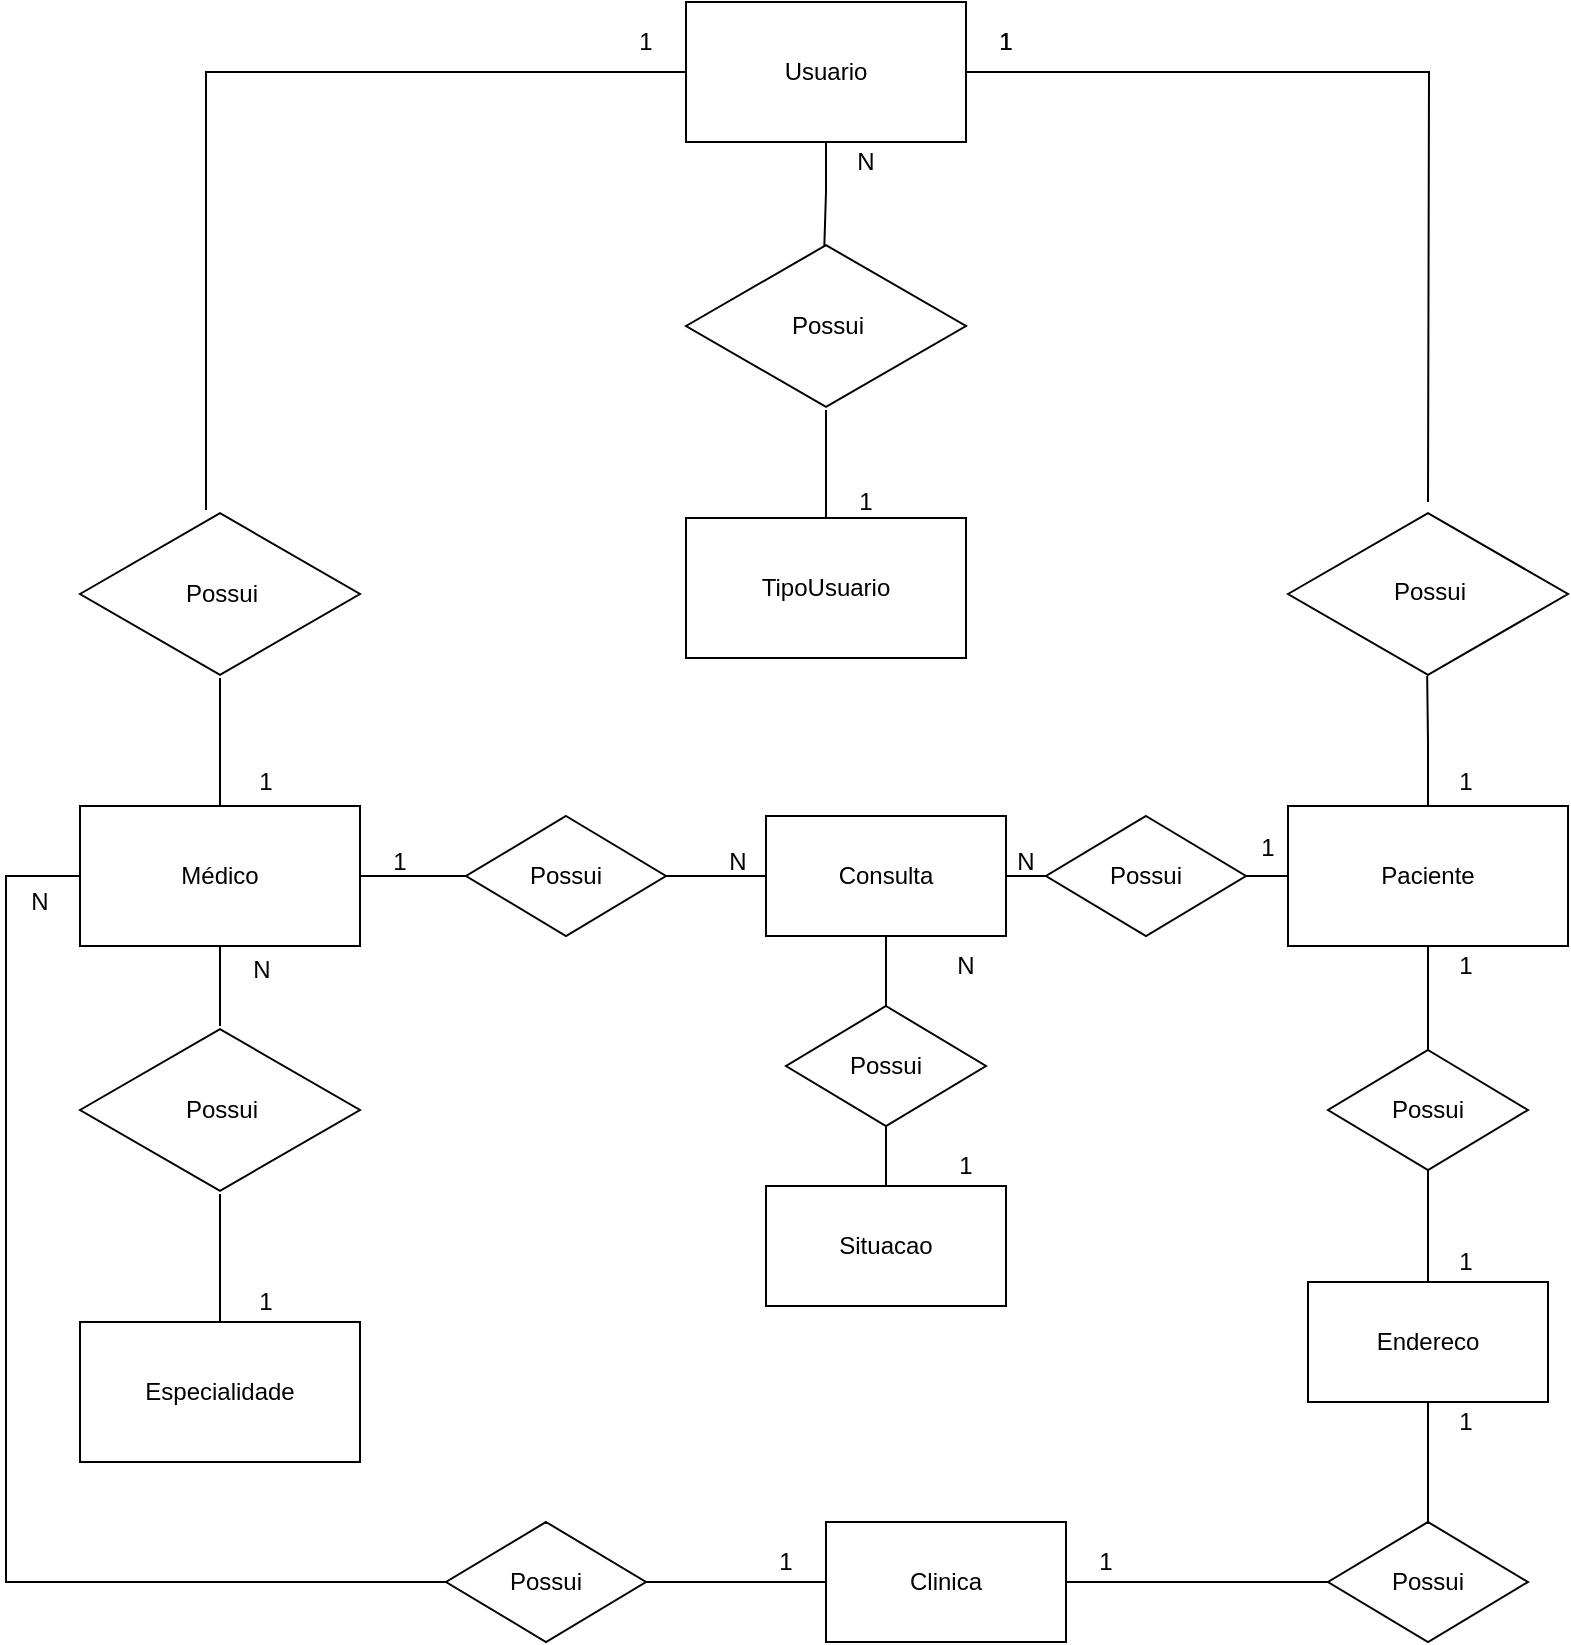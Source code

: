 <mxfile version="14.9.6" type="device" pages="2"><diagram id="rB9syINQrj6JHyRQu863" name="Conceitual"><mxGraphModel dx="988" dy="712" grid="1" gridSize="10" guides="1" tooltips="1" connect="1" arrows="1" fold="1" page="1" pageScale="1" pageWidth="827" pageHeight="1169" math="0" shadow="0"><root><mxCell id="0"/><mxCell id="1" parent="0"/><mxCell id="DjhiDpLQa0A3xvVx_aIR-8" style="edgeStyle=orthogonalEdgeStyle;rounded=0;orthogonalLoop=1;jettySize=auto;html=1;entryX=0.494;entryY=0.026;entryDx=0;entryDy=0;entryPerimeter=0;endArrow=none;endFill=0;exitX=0.5;exitY=1;exitDx=0;exitDy=0;" parent="1" source="DjhiDpLQa0A3xvVx_aIR-1" target="DjhiDpLQa0A3xvVx_aIR-2" edge="1"><mxGeometry relative="1" as="geometry"/></mxCell><mxCell id="DjhiDpLQa0A3xvVx_aIR-1" value="" style="rounded=0;whiteSpace=wrap;html=1;" parent="1" vertex="1"><mxGeometry x="350" y="40" width="140" height="70" as="geometry"/></mxCell><mxCell id="DjhiDpLQa0A3xvVx_aIR-29" style="edgeStyle=orthogonalEdgeStyle;rounded=0;orthogonalLoop=1;jettySize=auto;html=1;entryX=0.5;entryY=0;entryDx=0;entryDy=0;endArrow=none;endFill=0;" parent="1" source="DjhiDpLQa0A3xvVx_aIR-2" target="DjhiDpLQa0A3xvVx_aIR-3" edge="1"><mxGeometry relative="1" as="geometry"/></mxCell><mxCell id="DjhiDpLQa0A3xvVx_aIR-2" value="" style="html=1;whiteSpace=wrap;aspect=fixed;shape=isoRectangle;" parent="1" vertex="1"><mxGeometry x="350" y="160" width="140" height="84" as="geometry"/></mxCell><mxCell id="DjhiDpLQa0A3xvVx_aIR-25" style="edgeStyle=orthogonalEdgeStyle;rounded=0;orthogonalLoop=1;jettySize=auto;html=1;endArrow=none;endFill=0;exitX=1;exitY=0.5;exitDx=0;exitDy=0;" parent="1" source="DjhiDpLQa0A3xvVx_aIR-1" edge="1"><mxGeometry relative="1" as="geometry"><mxPoint x="721" y="290" as="targetPoint"/></mxGeometry></mxCell><mxCell id="DjhiDpLQa0A3xvVx_aIR-3" value="" style="rounded=0;whiteSpace=wrap;html=1;" parent="1" vertex="1"><mxGeometry x="350" y="298" width="140" height="70" as="geometry"/></mxCell><mxCell id="DjhiDpLQa0A3xvVx_aIR-5" value="Usuario" style="text;html=1;strokeColor=none;fillColor=none;align=center;verticalAlign=middle;whiteSpace=wrap;rounded=0;" parent="1" vertex="1"><mxGeometry x="400" y="65" width="40" height="20" as="geometry"/></mxCell><mxCell id="DjhiDpLQa0A3xvVx_aIR-6" value="TipoUsuario&lt;br&gt;" style="text;html=1;strokeColor=none;fillColor=none;align=center;verticalAlign=middle;whiteSpace=wrap;rounded=0;" parent="1" vertex="1"><mxGeometry x="400" y="323" width="40" height="20" as="geometry"/></mxCell><mxCell id="DjhiDpLQa0A3xvVx_aIR-7" value="Possui" style="text;html=1;strokeColor=none;fillColor=none;align=center;verticalAlign=middle;whiteSpace=wrap;rounded=0;" parent="1" vertex="1"><mxGeometry x="396" y="192" width="50" height="20" as="geometry"/></mxCell><mxCell id="DjhiDpLQa0A3xvVx_aIR-26" style="edgeStyle=orthogonalEdgeStyle;rounded=0;orthogonalLoop=1;jettySize=auto;html=1;entryX=0.497;entryY=0.986;entryDx=0;entryDy=0;entryPerimeter=0;endArrow=none;endFill=0;" parent="1" source="DjhiDpLQa0A3xvVx_aIR-10" target="DjhiDpLQa0A3xvVx_aIR-19" edge="1"><mxGeometry relative="1" as="geometry"/></mxCell><mxCell id="DjhiDpLQa0A3xvVx_aIR-10" value="" style="rounded=0;whiteSpace=wrap;html=1;" parent="1" vertex="1"><mxGeometry x="651" y="442" width="140" height="70" as="geometry"/></mxCell><mxCell id="DjhiDpLQa0A3xvVx_aIR-11" value="Paciente&lt;br&gt;" style="text;html=1;strokeColor=none;fillColor=none;align=center;verticalAlign=middle;whiteSpace=wrap;rounded=0;" parent="1" vertex="1"><mxGeometry x="701" y="467" width="40" height="20" as="geometry"/></mxCell><mxCell id="DjhiDpLQa0A3xvVx_aIR-32" style="edgeStyle=orthogonalEdgeStyle;rounded=0;orthogonalLoop=1;jettySize=auto;html=1;endArrow=none;endFill=0;" parent="1" source="DjhiDpLQa0A3xvVx_aIR-14" target="DjhiDpLQa0A3xvVx_aIR-23" edge="1"><mxGeometry relative="1" as="geometry"/></mxCell><mxCell id="XuImaAZF2GXXwAkw-Wx_-12" style="edgeStyle=orthogonalEdgeStyle;rounded=0;orthogonalLoop=1;jettySize=auto;html=1;endArrow=none;endFill=0;" edge="1" parent="1" source="DjhiDpLQa0A3xvVx_aIR-14" target="XuImaAZF2GXXwAkw-Wx_-5"><mxGeometry relative="1" as="geometry"/></mxCell><mxCell id="XuImaAZF2GXXwAkw-Wx_-39" style="edgeStyle=orthogonalEdgeStyle;rounded=0;orthogonalLoop=1;jettySize=auto;html=1;endArrow=none;endFill=0;" edge="1" parent="1" source="DjhiDpLQa0A3xvVx_aIR-14" target="XuImaAZF2GXXwAkw-Wx_-37"><mxGeometry relative="1" as="geometry"/></mxCell><mxCell id="XuImaAZF2GXXwAkw-Wx_-40" style="edgeStyle=orthogonalEdgeStyle;rounded=0;orthogonalLoop=1;jettySize=auto;html=1;entryX=0;entryY=0.5;entryDx=0;entryDy=0;endArrow=none;endFill=0;" edge="1" parent="1" source="DjhiDpLQa0A3xvVx_aIR-14" target="XuImaAZF2GXXwAkw-Wx_-31"><mxGeometry relative="1" as="geometry"><Array as="points"><mxPoint x="10" y="477"/><mxPoint x="10" y="830"/></Array></mxGeometry></mxCell><mxCell id="DjhiDpLQa0A3xvVx_aIR-14" value="" style="rounded=0;whiteSpace=wrap;html=1;" parent="1" vertex="1"><mxGeometry x="47" y="442" width="140" height="70" as="geometry"/></mxCell><mxCell id="DjhiDpLQa0A3xvVx_aIR-15" value="Médico" style="text;html=1;strokeColor=none;fillColor=none;align=center;verticalAlign=middle;whiteSpace=wrap;rounded=0;" parent="1" vertex="1"><mxGeometry x="97" y="467" width="40" height="20" as="geometry"/></mxCell><mxCell id="DjhiDpLQa0A3xvVx_aIR-19" value="" style="html=1;whiteSpace=wrap;aspect=fixed;shape=isoRectangle;" parent="1" vertex="1"><mxGeometry x="651" y="294" width="140" height="84" as="geometry"/></mxCell><mxCell id="DjhiDpLQa0A3xvVx_aIR-20" value="Possui" style="text;html=1;strokeColor=none;fillColor=none;align=center;verticalAlign=middle;whiteSpace=wrap;rounded=0;" parent="1" vertex="1"><mxGeometry x="697" y="325" width="50" height="20" as="geometry"/></mxCell><mxCell id="DjhiDpLQa0A3xvVx_aIR-31" style="edgeStyle=orthogonalEdgeStyle;rounded=0;orthogonalLoop=1;jettySize=auto;html=1;entryX=0;entryY=0.5;entryDx=0;entryDy=0;endArrow=none;endFill=0;" parent="1" source="DjhiDpLQa0A3xvVx_aIR-23" target="DjhiDpLQa0A3xvVx_aIR-1" edge="1"><mxGeometry relative="1" as="geometry"><Array as="points"><mxPoint x="110" y="75"/></Array></mxGeometry></mxCell><mxCell id="DjhiDpLQa0A3xvVx_aIR-23" value="" style="html=1;whiteSpace=wrap;aspect=fixed;shape=isoRectangle;" parent="1" vertex="1"><mxGeometry x="47" y="294" width="140" height="84" as="geometry"/></mxCell><mxCell id="DjhiDpLQa0A3xvVx_aIR-24" value="Possui" style="text;html=1;strokeColor=none;fillColor=none;align=center;verticalAlign=middle;whiteSpace=wrap;rounded=0;" parent="1" vertex="1"><mxGeometry x="93" y="326" width="50" height="20" as="geometry"/></mxCell><mxCell id="XuImaAZF2GXXwAkw-Wx_-2" value="" style="edgeStyle=orthogonalEdgeStyle;rounded=0;orthogonalLoop=1;jettySize=auto;html=1;endArrow=none;endFill=0;" edge="1" parent="1" source="XuImaAZF2GXXwAkw-Wx_-3" target="XuImaAZF2GXXwAkw-Wx_-6"><mxGeometry relative="1" as="geometry"/></mxCell><mxCell id="XuImaAZF2GXXwAkw-Wx_-24" style="edgeStyle=orthogonalEdgeStyle;rounded=0;orthogonalLoop=1;jettySize=auto;html=1;exitX=1;exitY=0.5;exitDx=0;exitDy=0;entryX=0;entryY=0.5;entryDx=0;entryDy=0;endArrow=none;endFill=0;" edge="1" parent="1" source="XuImaAZF2GXXwAkw-Wx_-3" target="XuImaAZF2GXXwAkw-Wx_-13"><mxGeometry relative="1" as="geometry"/></mxCell><mxCell id="XuImaAZF2GXXwAkw-Wx_-3" value="Consulta" style="rounded=0;whiteSpace=wrap;html=1;" vertex="1" parent="1"><mxGeometry x="390" y="447" width="120" height="60" as="geometry"/></mxCell><mxCell id="XuImaAZF2GXXwAkw-Wx_-4" value="" style="edgeStyle=orthogonalEdgeStyle;rounded=0;orthogonalLoop=1;jettySize=auto;html=1;endArrow=none;endFill=0;" edge="1" parent="1" source="XuImaAZF2GXXwAkw-Wx_-5" target="XuImaAZF2GXXwAkw-Wx_-3"><mxGeometry relative="1" as="geometry"/></mxCell><mxCell id="XuImaAZF2GXXwAkw-Wx_-5" value="Possui" style="rhombus;whiteSpace=wrap;html=1;" vertex="1" parent="1"><mxGeometry x="240" y="447" width="100" height="60" as="geometry"/></mxCell><mxCell id="XuImaAZF2GXXwAkw-Wx_-6" value="Possui" style="rhombus;whiteSpace=wrap;html=1;" vertex="1" parent="1"><mxGeometry x="400" y="542" width="100" height="60" as="geometry"/></mxCell><mxCell id="XuImaAZF2GXXwAkw-Wx_-7" value="" style="edgeStyle=orthogonalEdgeStyle;rounded=0;orthogonalLoop=1;jettySize=auto;html=1;endArrow=none;endFill=0;" edge="1" parent="1" source="XuImaAZF2GXXwAkw-Wx_-8" target="XuImaAZF2GXXwAkw-Wx_-6"><mxGeometry relative="1" as="geometry"/></mxCell><mxCell id="XuImaAZF2GXXwAkw-Wx_-8" value="Situacao" style="rounded=0;whiteSpace=wrap;html=1;" vertex="1" parent="1"><mxGeometry x="390" y="632" width="120" height="60" as="geometry"/></mxCell><mxCell id="XuImaAZF2GXXwAkw-Wx_-9" value="N" style="text;html=1;strokeColor=none;fillColor=none;align=center;verticalAlign=middle;whiteSpace=wrap;rounded=0;" vertex="1" parent="1"><mxGeometry x="356" y="460" width="40" height="20" as="geometry"/></mxCell><mxCell id="XuImaAZF2GXXwAkw-Wx_-10" value="N" style="text;html=1;strokeColor=none;fillColor=none;align=center;verticalAlign=middle;whiteSpace=wrap;rounded=0;" vertex="1" parent="1"><mxGeometry x="470" y="512" width="40" height="20" as="geometry"/></mxCell><mxCell id="XuImaAZF2GXXwAkw-Wx_-11" value="1" style="text;html=1;strokeColor=none;fillColor=none;align=center;verticalAlign=middle;whiteSpace=wrap;rounded=0;" vertex="1" parent="1"><mxGeometry x="470" y="612" width="40" height="20" as="geometry"/></mxCell><mxCell id="XuImaAZF2GXXwAkw-Wx_-23" style="edgeStyle=orthogonalEdgeStyle;rounded=0;orthogonalLoop=1;jettySize=auto;html=1;exitX=1;exitY=0.5;exitDx=0;exitDy=0;entryX=0;entryY=0.5;entryDx=0;entryDy=0;endArrow=none;endFill=0;" edge="1" parent="1" source="XuImaAZF2GXXwAkw-Wx_-13" target="DjhiDpLQa0A3xvVx_aIR-10"><mxGeometry relative="1" as="geometry"/></mxCell><mxCell id="XuImaAZF2GXXwAkw-Wx_-13" value="Possui" style="rhombus;whiteSpace=wrap;html=1;" vertex="1" parent="1"><mxGeometry x="530" y="447" width="100" height="60" as="geometry"/></mxCell><mxCell id="XuImaAZF2GXXwAkw-Wx_-16" value="" style="edgeStyle=orthogonalEdgeStyle;rounded=0;orthogonalLoop=1;jettySize=auto;html=1;endArrow=none;endFill=0;" edge="1" parent="1" source="XuImaAZF2GXXwAkw-Wx_-17" target="XuImaAZF2GXXwAkw-Wx_-18"><mxGeometry relative="1" as="geometry"/></mxCell><mxCell id="XuImaAZF2GXXwAkw-Wx_-30" style="edgeStyle=orthogonalEdgeStyle;rounded=0;orthogonalLoop=1;jettySize=auto;html=1;entryX=0.5;entryY=0;entryDx=0;entryDy=0;endArrow=none;endFill=0;" edge="1" parent="1" source="XuImaAZF2GXXwAkw-Wx_-17" target="XuImaAZF2GXXwAkw-Wx_-27"><mxGeometry relative="1" as="geometry"><Array as="points"/></mxGeometry></mxCell><mxCell id="XuImaAZF2GXXwAkw-Wx_-17" value="Endereco" style="rounded=0;whiteSpace=wrap;html=1;" vertex="1" parent="1"><mxGeometry x="661" y="680" width="120" height="60" as="geometry"/></mxCell><mxCell id="XuImaAZF2GXXwAkw-Wx_-22" style="edgeStyle=orthogonalEdgeStyle;rounded=0;orthogonalLoop=1;jettySize=auto;html=1;entryX=0.5;entryY=1;entryDx=0;entryDy=0;endArrow=none;endFill=0;" edge="1" parent="1" source="XuImaAZF2GXXwAkw-Wx_-18" target="DjhiDpLQa0A3xvVx_aIR-10"><mxGeometry relative="1" as="geometry"/></mxCell><mxCell id="XuImaAZF2GXXwAkw-Wx_-18" value="Possui" style="rhombus;whiteSpace=wrap;html=1;" vertex="1" parent="1"><mxGeometry x="671" y="564" width="100" height="60" as="geometry"/></mxCell><mxCell id="XuImaAZF2GXXwAkw-Wx_-25" value="Clinica" style="rounded=0;whiteSpace=wrap;html=1;" vertex="1" parent="1"><mxGeometry x="420" y="800" width="120" height="60" as="geometry"/></mxCell><mxCell id="XuImaAZF2GXXwAkw-Wx_-41" style="edgeStyle=orthogonalEdgeStyle;rounded=0;orthogonalLoop=1;jettySize=auto;html=1;endArrow=none;endFill=0;" edge="1" parent="1" source="XuImaAZF2GXXwAkw-Wx_-27" target="XuImaAZF2GXXwAkw-Wx_-25"><mxGeometry relative="1" as="geometry"/></mxCell><mxCell id="XuImaAZF2GXXwAkw-Wx_-27" value="Possui" style="rhombus;whiteSpace=wrap;html=1;" vertex="1" parent="1"><mxGeometry x="671" y="800" width="100" height="60" as="geometry"/></mxCell><mxCell id="XuImaAZF2GXXwAkw-Wx_-33" style="edgeStyle=orthogonalEdgeStyle;rounded=0;orthogonalLoop=1;jettySize=auto;html=1;entryX=0;entryY=0.5;entryDx=0;entryDy=0;endArrow=none;endFill=0;" edge="1" parent="1" source="XuImaAZF2GXXwAkw-Wx_-31" target="XuImaAZF2GXXwAkw-Wx_-25"><mxGeometry relative="1" as="geometry"><Array as="points"/></mxGeometry></mxCell><mxCell id="XuImaAZF2GXXwAkw-Wx_-31" value="Possui" style="rhombus;whiteSpace=wrap;html=1;" vertex="1" parent="1"><mxGeometry x="230" y="800" width="100" height="60" as="geometry"/></mxCell><mxCell id="XuImaAZF2GXXwAkw-Wx_-34" style="edgeStyle=orthogonalEdgeStyle;rounded=0;orthogonalLoop=1;jettySize=auto;html=1;endArrow=none;endFill=0;" edge="1" source="XuImaAZF2GXXwAkw-Wx_-35" target="XuImaAZF2GXXwAkw-Wx_-37" parent="1"><mxGeometry relative="1" as="geometry"/></mxCell><mxCell id="XuImaAZF2GXXwAkw-Wx_-35" value="" style="rounded=0;whiteSpace=wrap;html=1;" vertex="1" parent="1"><mxGeometry x="47" y="700" width="140" height="70" as="geometry"/></mxCell><mxCell id="XuImaAZF2GXXwAkw-Wx_-36" value="Especialidade&lt;br&gt;" style="text;html=1;strokeColor=none;fillColor=none;align=center;verticalAlign=middle;whiteSpace=wrap;rounded=0;" vertex="1" parent="1"><mxGeometry x="97" y="725" width="40" height="20" as="geometry"/></mxCell><mxCell id="XuImaAZF2GXXwAkw-Wx_-37" value="" style="html=1;whiteSpace=wrap;aspect=fixed;shape=isoRectangle;" vertex="1" parent="1"><mxGeometry x="47" y="552" width="140" height="84" as="geometry"/></mxCell><mxCell id="XuImaAZF2GXXwAkw-Wx_-38" value="Possui" style="text;html=1;strokeColor=none;fillColor=none;align=center;verticalAlign=middle;whiteSpace=wrap;rounded=0;" vertex="1" parent="1"><mxGeometry x="93" y="584" width="50" height="20" as="geometry"/></mxCell><mxCell id="XuImaAZF2GXXwAkw-Wx_-42" value="N" style="text;html=1;strokeColor=none;fillColor=none;align=center;verticalAlign=middle;whiteSpace=wrap;rounded=0;" vertex="1" parent="1"><mxGeometry x="420" y="110" width="40" height="20" as="geometry"/></mxCell><mxCell id="XuImaAZF2GXXwAkw-Wx_-44" value="1" style="text;html=1;strokeColor=none;fillColor=none;align=center;verticalAlign=middle;whiteSpace=wrap;rounded=0;" vertex="1" parent="1"><mxGeometry x="420" y="280" width="40" height="20" as="geometry"/></mxCell><mxCell id="XuImaAZF2GXXwAkw-Wx_-45" value="1" style="text;html=1;strokeColor=none;fillColor=none;align=center;verticalAlign=middle;whiteSpace=wrap;rounded=0;" vertex="1" parent="1"><mxGeometry x="490" y="50" width="40" height="20" as="geometry"/></mxCell><mxCell id="XuImaAZF2GXXwAkw-Wx_-46" value="1" style="text;html=1;strokeColor=none;fillColor=none;align=center;verticalAlign=middle;whiteSpace=wrap;rounded=0;" vertex="1" parent="1"><mxGeometry x="490" y="50" width="40" height="20" as="geometry"/></mxCell><mxCell id="XuImaAZF2GXXwAkw-Wx_-47" value="1" style="text;html=1;strokeColor=none;fillColor=none;align=center;verticalAlign=middle;whiteSpace=wrap;rounded=0;" vertex="1" parent="1"><mxGeometry x="720" y="420" width="40" height="20" as="geometry"/></mxCell><mxCell id="XuImaAZF2GXXwAkw-Wx_-48" value="1" style="text;html=1;strokeColor=none;fillColor=none;align=center;verticalAlign=middle;whiteSpace=wrap;rounded=0;" vertex="1" parent="1"><mxGeometry x="120" y="420" width="40" height="20" as="geometry"/></mxCell><mxCell id="XuImaAZF2GXXwAkw-Wx_-50" value="1" style="text;html=1;strokeColor=none;fillColor=none;align=center;verticalAlign=middle;whiteSpace=wrap;rounded=0;" vertex="1" parent="1"><mxGeometry x="310" y="50" width="40" height="20" as="geometry"/></mxCell><mxCell id="XuImaAZF2GXXwAkw-Wx_-51" value="N" style="text;html=1;strokeColor=none;fillColor=none;align=center;verticalAlign=middle;whiteSpace=wrap;rounded=0;" vertex="1" parent="1"><mxGeometry x="118" y="514" width="40" height="20" as="geometry"/></mxCell><mxCell id="XuImaAZF2GXXwAkw-Wx_-52" value="1" style="text;html=1;strokeColor=none;fillColor=none;align=center;verticalAlign=middle;whiteSpace=wrap;rounded=0;" vertex="1" parent="1"><mxGeometry x="120" y="680" width="40" height="20" as="geometry"/></mxCell><mxCell id="XuImaAZF2GXXwAkw-Wx_-53" value="N" style="text;html=1;strokeColor=none;fillColor=none;align=center;verticalAlign=middle;whiteSpace=wrap;rounded=0;" vertex="1" parent="1"><mxGeometry x="7" y="480" width="40" height="20" as="geometry"/></mxCell><mxCell id="XuImaAZF2GXXwAkw-Wx_-54" value="1" style="text;html=1;strokeColor=none;fillColor=none;align=center;verticalAlign=middle;whiteSpace=wrap;rounded=0;" vertex="1" parent="1"><mxGeometry x="380" y="810" width="40" height="20" as="geometry"/></mxCell><mxCell id="XuImaAZF2GXXwAkw-Wx_-55" value="1" style="text;html=1;strokeColor=none;fillColor=none;align=center;verticalAlign=middle;whiteSpace=wrap;rounded=0;" vertex="1" parent="1"><mxGeometry x="187" y="460" width="40" height="20" as="geometry"/></mxCell><mxCell id="XuImaAZF2GXXwAkw-Wx_-56" value="N" style="text;html=1;strokeColor=none;fillColor=none;align=center;verticalAlign=middle;whiteSpace=wrap;rounded=0;" vertex="1" parent="1"><mxGeometry x="500" y="460" width="40" height="20" as="geometry"/></mxCell><mxCell id="XuImaAZF2GXXwAkw-Wx_-57" value="1" style="text;html=1;strokeColor=none;fillColor=none;align=center;verticalAlign=middle;whiteSpace=wrap;rounded=0;" vertex="1" parent="1"><mxGeometry x="621" y="453" width="40" height="20" as="geometry"/></mxCell><mxCell id="XuImaAZF2GXXwAkw-Wx_-58" value="1" style="text;html=1;strokeColor=none;fillColor=none;align=center;verticalAlign=middle;whiteSpace=wrap;rounded=0;" vertex="1" parent="1"><mxGeometry x="720" y="512" width="40" height="20" as="geometry"/></mxCell><mxCell id="XuImaAZF2GXXwAkw-Wx_-59" value="1" style="text;html=1;strokeColor=none;fillColor=none;align=center;verticalAlign=middle;whiteSpace=wrap;rounded=0;" vertex="1" parent="1"><mxGeometry x="720" y="660" width="40" height="20" as="geometry"/></mxCell><mxCell id="XuImaAZF2GXXwAkw-Wx_-60" value="1" style="text;html=1;strokeColor=none;fillColor=none;align=center;verticalAlign=middle;whiteSpace=wrap;rounded=0;" vertex="1" parent="1"><mxGeometry x="720" y="740" width="40" height="20" as="geometry"/></mxCell><mxCell id="XuImaAZF2GXXwAkw-Wx_-61" value="1" style="text;html=1;strokeColor=none;fillColor=none;align=center;verticalAlign=middle;whiteSpace=wrap;rounded=0;" vertex="1" parent="1"><mxGeometry x="540" y="810" width="40" height="20" as="geometry"/></mxCell></root></mxGraphModel></diagram><diagram id="NcRiT6heTrZXf_z30Be0" name="Logico"><mxGraphModel dx="988" dy="712" grid="1" gridSize="10" guides="1" tooltips="1" connect="1" arrows="1" fold="1" page="1" pageScale="1" pageWidth="827" pageHeight="1169" math="0" shadow="0"><root><mxCell id="L-7MC0M-ANJoPA0ofUbC-0"/><mxCell id="L-7MC0M-ANJoPA0ofUbC-1" parent="L-7MC0M-ANJoPA0ofUbC-0"/><mxCell id="L-7MC0M-ANJoPA0ofUbC-24" value="Clinica" style="shape=table;startSize=30;container=1;collapsible=1;childLayout=tableLayout;fixedRows=1;rowLines=0;fontStyle=1;align=center;resizeLast=1;" vertex="1" parent="L-7MC0M-ANJoPA0ofUbC-1"><mxGeometry x="30" y="110" width="180" height="250" as="geometry"/></mxCell><mxCell id="L-7MC0M-ANJoPA0ofUbC-25" value="" style="shape=partialRectangle;collapsible=0;dropTarget=0;pointerEvents=0;fillColor=none;top=0;left=0;bottom=0;right=0;points=[[0,0.5],[1,0.5]];portConstraint=eastwest;" vertex="1" parent="L-7MC0M-ANJoPA0ofUbC-24"><mxGeometry y="30" width="180" height="30" as="geometry"/></mxCell><mxCell id="L-7MC0M-ANJoPA0ofUbC-26" value="PK" style="shape=partialRectangle;connectable=0;fillColor=none;top=0;left=0;bottom=0;right=0;fontStyle=1;overflow=hidden;" vertex="1" parent="L-7MC0M-ANJoPA0ofUbC-25"><mxGeometry width="60" height="30" as="geometry"/></mxCell><mxCell id="L-7MC0M-ANJoPA0ofUbC-27" value="IdClinica" style="shape=partialRectangle;connectable=0;fillColor=none;top=0;left=0;bottom=0;right=0;align=left;spacingLeft=6;fontStyle=5;overflow=hidden;" vertex="1" parent="L-7MC0M-ANJoPA0ofUbC-25"><mxGeometry x="60" width="120" height="30" as="geometry"/></mxCell><mxCell id="L-7MC0M-ANJoPA0ofUbC-28" value="" style="shape=partialRectangle;collapsible=0;dropTarget=0;pointerEvents=0;fillColor=none;top=0;left=0;bottom=1;right=0;points=[[0,0.5],[1,0.5]];portConstraint=eastwest;" vertex="1" parent="L-7MC0M-ANJoPA0ofUbC-24"><mxGeometry y="60" width="180" height="30" as="geometry"/></mxCell><mxCell id="L-7MC0M-ANJoPA0ofUbC-29" value="FK" style="shape=partialRectangle;connectable=0;fillColor=none;top=0;left=0;bottom=0;right=0;fontStyle=1;overflow=hidden;" vertex="1" parent="L-7MC0M-ANJoPA0ofUbC-28"><mxGeometry width="60" height="30" as="geometry"/></mxCell><mxCell id="L-7MC0M-ANJoPA0ofUbC-30" value="IdEndereco" style="shape=partialRectangle;connectable=0;fillColor=none;top=0;left=0;bottom=0;right=0;align=left;spacingLeft=6;fontStyle=5;overflow=hidden;" vertex="1" parent="L-7MC0M-ANJoPA0ofUbC-28"><mxGeometry x="60" width="120" height="30" as="geometry"/></mxCell><mxCell id="L-7MC0M-ANJoPA0ofUbC-31" value="" style="shape=partialRectangle;collapsible=0;dropTarget=0;pointerEvents=0;fillColor=none;top=0;left=0;bottom=0;right=0;points=[[0,0.5],[1,0.5]];portConstraint=eastwest;" vertex="1" parent="L-7MC0M-ANJoPA0ofUbC-24"><mxGeometry y="90" width="180" height="30" as="geometry"/></mxCell><mxCell id="L-7MC0M-ANJoPA0ofUbC-32" value="" style="shape=partialRectangle;connectable=0;fillColor=none;top=0;left=0;bottom=0;right=0;editable=1;overflow=hidden;" vertex="1" parent="L-7MC0M-ANJoPA0ofUbC-31"><mxGeometry width="60" height="30" as="geometry"/></mxCell><mxCell id="L-7MC0M-ANJoPA0ofUbC-33" value="NomeFantasia" style="shape=partialRectangle;connectable=0;fillColor=none;top=0;left=0;bottom=0;right=0;align=left;spacingLeft=6;overflow=hidden;" vertex="1" parent="L-7MC0M-ANJoPA0ofUbC-31"><mxGeometry x="60" width="120" height="30" as="geometry"/></mxCell><mxCell id="L-7MC0M-ANJoPA0ofUbC-34" value="" style="shape=partialRectangle;collapsible=0;dropTarget=0;pointerEvents=0;fillColor=none;top=0;left=0;bottom=0;right=0;points=[[0,0.5],[1,0.5]];portConstraint=eastwest;" vertex="1" parent="L-7MC0M-ANJoPA0ofUbC-24"><mxGeometry y="120" width="180" height="30" as="geometry"/></mxCell><mxCell id="L-7MC0M-ANJoPA0ofUbC-35" value="" style="shape=partialRectangle;connectable=0;fillColor=none;top=0;left=0;bottom=0;right=0;editable=1;overflow=hidden;" vertex="1" parent="L-7MC0M-ANJoPA0ofUbC-34"><mxGeometry width="60" height="30" as="geometry"/></mxCell><mxCell id="L-7MC0M-ANJoPA0ofUbC-36" value="CNPJ" style="shape=partialRectangle;connectable=0;fillColor=none;top=0;left=0;bottom=0;right=0;align=left;spacingLeft=6;overflow=hidden;" vertex="1" parent="L-7MC0M-ANJoPA0ofUbC-34"><mxGeometry x="60" width="120" height="30" as="geometry"/></mxCell><mxCell id="L-7MC0M-ANJoPA0ofUbC-37" value="" style="shape=partialRectangle;collapsible=0;dropTarget=0;pointerEvents=0;fillColor=none;top=0;left=0;bottom=0;right=0;points=[[0,0.5],[1,0.5]];portConstraint=eastwest;" vertex="1" parent="L-7MC0M-ANJoPA0ofUbC-24"><mxGeometry y="150" width="180" height="30" as="geometry"/></mxCell><mxCell id="L-7MC0M-ANJoPA0ofUbC-38" value="" style="shape=partialRectangle;connectable=0;fillColor=none;top=0;left=0;bottom=0;right=0;editable=1;overflow=hidden;" vertex="1" parent="L-7MC0M-ANJoPA0ofUbC-37"><mxGeometry width="60" height="30" as="geometry"/></mxCell><mxCell id="L-7MC0M-ANJoPA0ofUbC-39" value="RazaoSocial" style="shape=partialRectangle;connectable=0;fillColor=none;top=0;left=0;bottom=0;right=0;align=left;spacingLeft=6;overflow=hidden;" vertex="1" parent="L-7MC0M-ANJoPA0ofUbC-37"><mxGeometry x="60" width="120" height="30" as="geometry"/></mxCell><mxCell id="L-7MC0M-ANJoPA0ofUbC-40" value="" style="shape=partialRectangle;collapsible=0;dropTarget=0;pointerEvents=0;fillColor=none;top=0;left=0;bottom=0;right=0;points=[[0,0.5],[1,0.5]];portConstraint=eastwest;" vertex="1" parent="L-7MC0M-ANJoPA0ofUbC-24"><mxGeometry y="180" width="180" height="30" as="geometry"/></mxCell><mxCell id="L-7MC0M-ANJoPA0ofUbC-41" value="" style="shape=partialRectangle;connectable=0;fillColor=none;top=0;left=0;bottom=0;right=0;editable=1;overflow=hidden;" vertex="1" parent="L-7MC0M-ANJoPA0ofUbC-40"><mxGeometry width="60" height="30" as="geometry"/></mxCell><mxCell id="L-7MC0M-ANJoPA0ofUbC-42" value="HorarioAbertura" style="shape=partialRectangle;connectable=0;fillColor=none;top=0;left=0;bottom=0;right=0;align=left;spacingLeft=6;overflow=hidden;" vertex="1" parent="L-7MC0M-ANJoPA0ofUbC-40"><mxGeometry x="60" width="120" height="30" as="geometry"/></mxCell><mxCell id="L-7MC0M-ANJoPA0ofUbC-43" value="" style="shape=partialRectangle;collapsible=0;dropTarget=0;pointerEvents=0;fillColor=none;top=0;left=0;bottom=0;right=0;points=[[0,0.5],[1,0.5]];portConstraint=eastwest;" vertex="1" parent="L-7MC0M-ANJoPA0ofUbC-24"><mxGeometry y="210" width="180" height="30" as="geometry"/></mxCell><mxCell id="L-7MC0M-ANJoPA0ofUbC-44" value="" style="shape=partialRectangle;connectable=0;fillColor=none;top=0;left=0;bottom=0;right=0;editable=1;overflow=hidden;" vertex="1" parent="L-7MC0M-ANJoPA0ofUbC-43"><mxGeometry width="60" height="30" as="geometry"/></mxCell><mxCell id="L-7MC0M-ANJoPA0ofUbC-45" value="HorarioFechamento" style="shape=partialRectangle;connectable=0;fillColor=none;top=0;left=0;bottom=0;right=0;align=left;spacingLeft=6;overflow=hidden;" vertex="1" parent="L-7MC0M-ANJoPA0ofUbC-43"><mxGeometry x="60" width="120" height="30" as="geometry"/></mxCell><mxCell id="L-7MC0M-ANJoPA0ofUbC-46" value="Endereco" style="shape=table;startSize=30;container=1;collapsible=1;childLayout=tableLayout;fixedRows=1;rowLines=0;fontStyle=1;align=center;resizeLast=1;" vertex="1" parent="L-7MC0M-ANJoPA0ofUbC-1"><mxGeometry x="40" y="450" width="180" height="250" as="geometry"/></mxCell><mxCell id="L-7MC0M-ANJoPA0ofUbC-47" value="" style="shape=partialRectangle;collapsible=0;dropTarget=0;pointerEvents=0;fillColor=none;top=0;left=0;bottom=1;right=0;points=[[0,0.5],[1,0.5]];portConstraint=eastwest;" vertex="1" parent="L-7MC0M-ANJoPA0ofUbC-46"><mxGeometry y="30" width="180" height="30" as="geometry"/></mxCell><mxCell id="L-7MC0M-ANJoPA0ofUbC-48" value="PK" style="shape=partialRectangle;connectable=0;fillColor=none;top=0;left=0;bottom=0;right=0;fontStyle=1;overflow=hidden;" vertex="1" parent="L-7MC0M-ANJoPA0ofUbC-47"><mxGeometry width="30" height="30" as="geometry"/></mxCell><mxCell id="L-7MC0M-ANJoPA0ofUbC-49" value="IdEndereco" style="shape=partialRectangle;connectable=0;fillColor=none;top=0;left=0;bottom=0;right=0;align=left;spacingLeft=6;fontStyle=5;overflow=hidden;" vertex="1" parent="L-7MC0M-ANJoPA0ofUbC-47"><mxGeometry x="30" width="150" height="30" as="geometry"/></mxCell><mxCell id="L-7MC0M-ANJoPA0ofUbC-50" value="" style="shape=partialRectangle;collapsible=0;dropTarget=0;pointerEvents=0;fillColor=none;top=0;left=0;bottom=0;right=0;points=[[0,0.5],[1,0.5]];portConstraint=eastwest;" vertex="1" parent="L-7MC0M-ANJoPA0ofUbC-46"><mxGeometry y="60" width="180" height="30" as="geometry"/></mxCell><mxCell id="L-7MC0M-ANJoPA0ofUbC-51" value="" style="shape=partialRectangle;connectable=0;fillColor=none;top=0;left=0;bottom=0;right=0;editable=1;overflow=hidden;" vertex="1" parent="L-7MC0M-ANJoPA0ofUbC-50"><mxGeometry width="30" height="30" as="geometry"/></mxCell><mxCell id="L-7MC0M-ANJoPA0ofUbC-52" value="Rua" style="shape=partialRectangle;connectable=0;fillColor=none;top=0;left=0;bottom=0;right=0;align=left;spacingLeft=6;overflow=hidden;" vertex="1" parent="L-7MC0M-ANJoPA0ofUbC-50"><mxGeometry x="30" width="150" height="30" as="geometry"/></mxCell><mxCell id="L-7MC0M-ANJoPA0ofUbC-53" value="" style="shape=partialRectangle;collapsible=0;dropTarget=0;pointerEvents=0;fillColor=none;top=0;left=0;bottom=0;right=0;points=[[0,0.5],[1,0.5]];portConstraint=eastwest;" vertex="1" parent="L-7MC0M-ANJoPA0ofUbC-46"><mxGeometry y="90" width="180" height="30" as="geometry"/></mxCell><mxCell id="L-7MC0M-ANJoPA0ofUbC-54" value="" style="shape=partialRectangle;connectable=0;fillColor=none;top=0;left=0;bottom=0;right=0;editable=1;overflow=hidden;" vertex="1" parent="L-7MC0M-ANJoPA0ofUbC-53"><mxGeometry width="30" height="30" as="geometry"/></mxCell><mxCell id="L-7MC0M-ANJoPA0ofUbC-55" value="Numero" style="shape=partialRectangle;connectable=0;fillColor=none;top=0;left=0;bottom=0;right=0;align=left;spacingLeft=6;overflow=hidden;" vertex="1" parent="L-7MC0M-ANJoPA0ofUbC-53"><mxGeometry x="30" width="150" height="30" as="geometry"/></mxCell><mxCell id="L-7MC0M-ANJoPA0ofUbC-56" value="" style="shape=partialRectangle;collapsible=0;dropTarget=0;pointerEvents=0;fillColor=none;top=0;left=0;bottom=0;right=0;points=[[0,0.5],[1,0.5]];portConstraint=eastwest;" vertex="1" parent="L-7MC0M-ANJoPA0ofUbC-46"><mxGeometry y="120" width="180" height="30" as="geometry"/></mxCell><mxCell id="L-7MC0M-ANJoPA0ofUbC-57" value="" style="shape=partialRectangle;connectable=0;fillColor=none;top=0;left=0;bottom=0;right=0;editable=1;overflow=hidden;" vertex="1" parent="L-7MC0M-ANJoPA0ofUbC-56"><mxGeometry width="30" height="30" as="geometry"/></mxCell><mxCell id="L-7MC0M-ANJoPA0ofUbC-58" value="Bairro" style="shape=partialRectangle;connectable=0;fillColor=none;top=0;left=0;bottom=0;right=0;align=left;spacingLeft=6;overflow=hidden;" vertex="1" parent="L-7MC0M-ANJoPA0ofUbC-56"><mxGeometry x="30" width="150" height="30" as="geometry"/></mxCell><mxCell id="L-7MC0M-ANJoPA0ofUbC-59" value="" style="shape=partialRectangle;collapsible=0;dropTarget=0;pointerEvents=0;fillColor=none;top=0;left=0;bottom=0;right=0;points=[[0,0.5],[1,0.5]];portConstraint=eastwest;" vertex="1" parent="L-7MC0M-ANJoPA0ofUbC-46"><mxGeometry y="150" width="180" height="30" as="geometry"/></mxCell><mxCell id="L-7MC0M-ANJoPA0ofUbC-60" value="" style="shape=partialRectangle;connectable=0;fillColor=none;top=0;left=0;bottom=0;right=0;editable=1;overflow=hidden;" vertex="1" parent="L-7MC0M-ANJoPA0ofUbC-59"><mxGeometry width="30" height="30" as="geometry"/></mxCell><mxCell id="L-7MC0M-ANJoPA0ofUbC-61" value="Cidade" style="shape=partialRectangle;connectable=0;fillColor=none;top=0;left=0;bottom=0;right=0;align=left;spacingLeft=6;overflow=hidden;" vertex="1" parent="L-7MC0M-ANJoPA0ofUbC-59"><mxGeometry x="30" width="150" height="30" as="geometry"/></mxCell><mxCell id="L-7MC0M-ANJoPA0ofUbC-62" value="" style="shape=partialRectangle;collapsible=0;dropTarget=0;pointerEvents=0;fillColor=none;top=0;left=0;bottom=0;right=0;points=[[0,0.5],[1,0.5]];portConstraint=eastwest;" vertex="1" parent="L-7MC0M-ANJoPA0ofUbC-46"><mxGeometry y="180" width="180" height="30" as="geometry"/></mxCell><mxCell id="L-7MC0M-ANJoPA0ofUbC-63" value="" style="shape=partialRectangle;connectable=0;fillColor=none;top=0;left=0;bottom=0;right=0;editable=1;overflow=hidden;" vertex="1" parent="L-7MC0M-ANJoPA0ofUbC-62"><mxGeometry width="30" height="30" as="geometry"/></mxCell><mxCell id="L-7MC0M-ANJoPA0ofUbC-64" value="Estado" style="shape=partialRectangle;connectable=0;fillColor=none;top=0;left=0;bottom=0;right=0;align=left;spacingLeft=6;overflow=hidden;" vertex="1" parent="L-7MC0M-ANJoPA0ofUbC-62"><mxGeometry x="30" width="150" height="30" as="geometry"/></mxCell><mxCell id="L-7MC0M-ANJoPA0ofUbC-65" value="" style="shape=partialRectangle;collapsible=0;dropTarget=0;pointerEvents=0;fillColor=none;top=0;left=0;bottom=0;right=0;points=[[0,0.5],[1,0.5]];portConstraint=eastwest;" vertex="1" parent="L-7MC0M-ANJoPA0ofUbC-46"><mxGeometry y="210" width="180" height="30" as="geometry"/></mxCell><mxCell id="L-7MC0M-ANJoPA0ofUbC-66" value="" style="shape=partialRectangle;connectable=0;fillColor=none;top=0;left=0;bottom=0;right=0;editable=1;overflow=hidden;" vertex="1" parent="L-7MC0M-ANJoPA0ofUbC-65"><mxGeometry width="30" height="30" as="geometry"/></mxCell><mxCell id="L-7MC0M-ANJoPA0ofUbC-67" value="CEP" style="shape=partialRectangle;connectable=0;fillColor=none;top=0;left=0;bottom=0;right=0;align=left;spacingLeft=6;overflow=hidden;" vertex="1" parent="L-7MC0M-ANJoPA0ofUbC-65"><mxGeometry x="30" width="150" height="30" as="geometry"/></mxCell><mxCell id="L-7MC0M-ANJoPA0ofUbC-68" value="" style="edgeStyle=entityRelationEdgeStyle;fontSize=12;html=1;endArrow=ERmandOne;startArrow=ERmandOne;entryX=1;entryY=0.5;entryDx=0;entryDy=0;" edge="1" parent="L-7MC0M-ANJoPA0ofUbC-1" source="L-7MC0M-ANJoPA0ofUbC-47" target="L-7MC0M-ANJoPA0ofUbC-28"><mxGeometry width="100" height="100" relative="1" as="geometry"><mxPoint x="-30" y="415" as="sourcePoint"/><mxPoint x="210" y="110" as="targetPoint"/></mxGeometry></mxCell><mxCell id="L-7MC0M-ANJoPA0ofUbC-69" value="Paciente" style="shape=table;startSize=30;container=1;collapsible=1;childLayout=tableLayout;fixedRows=1;rowLines=0;fontStyle=1;align=center;resizeLast=1;" vertex="1" parent="L-7MC0M-ANJoPA0ofUbC-1"><mxGeometry x="350" y="450" width="180" height="280" as="geometry"/></mxCell><mxCell id="L-7MC0M-ANJoPA0ofUbC-70" value="" style="shape=partialRectangle;collapsible=0;dropTarget=0;pointerEvents=0;fillColor=none;top=0;left=0;bottom=0;right=0;points=[[0,0.5],[1,0.5]];portConstraint=eastwest;" vertex="1" parent="L-7MC0M-ANJoPA0ofUbC-69"><mxGeometry y="30" width="180" height="30" as="geometry"/></mxCell><mxCell id="L-7MC0M-ANJoPA0ofUbC-71" value="PK" style="shape=partialRectangle;connectable=0;fillColor=none;top=0;left=0;bottom=0;right=0;fontStyle=1;overflow=hidden;" vertex="1" parent="L-7MC0M-ANJoPA0ofUbC-70"><mxGeometry width="60" height="30" as="geometry"/></mxCell><mxCell id="L-7MC0M-ANJoPA0ofUbC-72" value="IdPaciente" style="shape=partialRectangle;connectable=0;fillColor=none;top=0;left=0;bottom=0;right=0;align=left;spacingLeft=6;fontStyle=5;overflow=hidden;" vertex="1" parent="L-7MC0M-ANJoPA0ofUbC-70"><mxGeometry x="60" width="120" height="30" as="geometry"/></mxCell><mxCell id="L-7MC0M-ANJoPA0ofUbC-73" value="" style="shape=partialRectangle;collapsible=0;dropTarget=0;pointerEvents=0;fillColor=none;top=0;left=0;bottom=0;right=0;points=[[0,0.5],[1,0.5]];portConstraint=eastwest;" vertex="1" parent="L-7MC0M-ANJoPA0ofUbC-69"><mxGeometry y="60" width="180" height="30" as="geometry"/></mxCell><mxCell id="L-7MC0M-ANJoPA0ofUbC-74" value="FK" style="shape=partialRectangle;connectable=0;fillColor=none;top=0;left=0;bottom=0;right=0;fontStyle=1;overflow=hidden;" vertex="1" parent="L-7MC0M-ANJoPA0ofUbC-73"><mxGeometry width="60" height="30" as="geometry"/></mxCell><mxCell id="L-7MC0M-ANJoPA0ofUbC-75" value="IdUsuario" style="shape=partialRectangle;connectable=0;fillColor=none;top=0;left=0;bottom=0;right=0;align=left;spacingLeft=6;fontStyle=5;overflow=hidden;" vertex="1" parent="L-7MC0M-ANJoPA0ofUbC-73"><mxGeometry x="60" width="120" height="30" as="geometry"/></mxCell><mxCell id="L-7MC0M-ANJoPA0ofUbC-76" value="" style="shape=partialRectangle;collapsible=0;dropTarget=0;pointerEvents=0;fillColor=none;top=0;left=0;bottom=1;right=0;points=[[0,0.5],[1,0.5]];portConstraint=eastwest;" vertex="1" parent="L-7MC0M-ANJoPA0ofUbC-69"><mxGeometry y="90" width="180" height="30" as="geometry"/></mxCell><mxCell id="L-7MC0M-ANJoPA0ofUbC-77" value="FK" style="shape=partialRectangle;connectable=0;fillColor=none;top=0;left=0;bottom=0;right=0;fontStyle=1;overflow=hidden;" vertex="1" parent="L-7MC0M-ANJoPA0ofUbC-76"><mxGeometry width="60" height="30" as="geometry"/></mxCell><mxCell id="L-7MC0M-ANJoPA0ofUbC-78" value="IdEndereco" style="shape=partialRectangle;connectable=0;fillColor=none;top=0;left=0;bottom=0;right=0;align=left;spacingLeft=6;fontStyle=5;overflow=hidden;" vertex="1" parent="L-7MC0M-ANJoPA0ofUbC-76"><mxGeometry x="60" width="120" height="30" as="geometry"/></mxCell><mxCell id="L-7MC0M-ANJoPA0ofUbC-79" value="" style="shape=partialRectangle;collapsible=0;dropTarget=0;pointerEvents=0;fillColor=none;top=0;left=0;bottom=0;right=0;points=[[0,0.5],[1,0.5]];portConstraint=eastwest;" vertex="1" parent="L-7MC0M-ANJoPA0ofUbC-69"><mxGeometry y="120" width="180" height="30" as="geometry"/></mxCell><mxCell id="L-7MC0M-ANJoPA0ofUbC-80" value="" style="shape=partialRectangle;connectable=0;fillColor=none;top=0;left=0;bottom=0;right=0;editable=1;overflow=hidden;" vertex="1" parent="L-7MC0M-ANJoPA0ofUbC-79"><mxGeometry width="60" height="30" as="geometry"/></mxCell><mxCell id="L-7MC0M-ANJoPA0ofUbC-81" value="NomePaciente" style="shape=partialRectangle;connectable=0;fillColor=none;top=0;left=0;bottom=0;right=0;align=left;spacingLeft=6;overflow=hidden;" vertex="1" parent="L-7MC0M-ANJoPA0ofUbC-79"><mxGeometry x="60" width="120" height="30" as="geometry"/></mxCell><mxCell id="L-7MC0M-ANJoPA0ofUbC-82" value="" style="shape=partialRectangle;collapsible=0;dropTarget=0;pointerEvents=0;fillColor=none;top=0;left=0;bottom=0;right=0;points=[[0,0.5],[1,0.5]];portConstraint=eastwest;" vertex="1" parent="L-7MC0M-ANJoPA0ofUbC-69"><mxGeometry y="150" width="180" height="30" as="geometry"/></mxCell><mxCell id="L-7MC0M-ANJoPA0ofUbC-83" value="" style="shape=partialRectangle;connectable=0;fillColor=none;top=0;left=0;bottom=0;right=0;editable=1;overflow=hidden;" vertex="1" parent="L-7MC0M-ANJoPA0ofUbC-82"><mxGeometry width="60" height="30" as="geometry"/></mxCell><mxCell id="L-7MC0M-ANJoPA0ofUbC-84" value="DataNascimento" style="shape=partialRectangle;connectable=0;fillColor=none;top=0;left=0;bottom=0;right=0;align=left;spacingLeft=6;overflow=hidden;" vertex="1" parent="L-7MC0M-ANJoPA0ofUbC-82"><mxGeometry x="60" width="120" height="30" as="geometry"/></mxCell><mxCell id="L-7MC0M-ANJoPA0ofUbC-85" value="" style="shape=partialRectangle;collapsible=0;dropTarget=0;pointerEvents=0;fillColor=none;top=0;left=0;bottom=0;right=0;points=[[0,0.5],[1,0.5]];portConstraint=eastwest;" vertex="1" parent="L-7MC0M-ANJoPA0ofUbC-69"><mxGeometry y="180" width="180" height="30" as="geometry"/></mxCell><mxCell id="L-7MC0M-ANJoPA0ofUbC-86" value="" style="shape=partialRectangle;connectable=0;fillColor=none;top=0;left=0;bottom=0;right=0;editable=1;overflow=hidden;" vertex="1" parent="L-7MC0M-ANJoPA0ofUbC-85"><mxGeometry width="60" height="30" as="geometry"/></mxCell><mxCell id="L-7MC0M-ANJoPA0ofUbC-87" value="Telefone" style="shape=partialRectangle;connectable=0;fillColor=none;top=0;left=0;bottom=0;right=0;align=left;spacingLeft=6;overflow=hidden;" vertex="1" parent="L-7MC0M-ANJoPA0ofUbC-85"><mxGeometry x="60" width="120" height="30" as="geometry"/></mxCell><mxCell id="L-7MC0M-ANJoPA0ofUbC-88" value="" style="shape=partialRectangle;collapsible=0;dropTarget=0;pointerEvents=0;fillColor=none;top=0;left=0;bottom=0;right=0;points=[[0,0.5],[1,0.5]];portConstraint=eastwest;" vertex="1" parent="L-7MC0M-ANJoPA0ofUbC-69"><mxGeometry y="210" width="180" height="30" as="geometry"/></mxCell><mxCell id="L-7MC0M-ANJoPA0ofUbC-89" value="" style="shape=partialRectangle;connectable=0;fillColor=none;top=0;left=0;bottom=0;right=0;editable=1;overflow=hidden;" vertex="1" parent="L-7MC0M-ANJoPA0ofUbC-88"><mxGeometry width="60" height="30" as="geometry"/></mxCell><mxCell id="L-7MC0M-ANJoPA0ofUbC-90" value="RG" style="shape=partialRectangle;connectable=0;fillColor=none;top=0;left=0;bottom=0;right=0;align=left;spacingLeft=6;overflow=hidden;" vertex="1" parent="L-7MC0M-ANJoPA0ofUbC-88"><mxGeometry x="60" width="120" height="30" as="geometry"/></mxCell><mxCell id="L-7MC0M-ANJoPA0ofUbC-91" value="" style="shape=partialRectangle;collapsible=0;dropTarget=0;pointerEvents=0;fillColor=none;top=0;left=0;bottom=0;right=0;points=[[0,0.5],[1,0.5]];portConstraint=eastwest;" vertex="1" parent="L-7MC0M-ANJoPA0ofUbC-69"><mxGeometry y="240" width="180" height="30" as="geometry"/></mxCell><mxCell id="L-7MC0M-ANJoPA0ofUbC-92" value="" style="shape=partialRectangle;connectable=0;fillColor=none;top=0;left=0;bottom=0;right=0;editable=1;overflow=hidden;" vertex="1" parent="L-7MC0M-ANJoPA0ofUbC-91"><mxGeometry width="60" height="30" as="geometry"/></mxCell><mxCell id="L-7MC0M-ANJoPA0ofUbC-93" value="CPF" style="shape=partialRectangle;connectable=0;fillColor=none;top=0;left=0;bottom=0;right=0;align=left;spacingLeft=6;overflow=hidden;" vertex="1" parent="L-7MC0M-ANJoPA0ofUbC-91"><mxGeometry x="60" width="120" height="30" as="geometry"/></mxCell><mxCell id="L-7MC0M-ANJoPA0ofUbC-94" value="" style="edgeStyle=entityRelationEdgeStyle;fontSize=12;html=1;endArrow=ERmandOne;startArrow=ERmandOne;entryX=0;entryY=0.5;entryDx=0;entryDy=0;exitX=1;exitY=0.5;exitDx=0;exitDy=0;" edge="1" parent="L-7MC0M-ANJoPA0ofUbC-1" source="L-7MC0M-ANJoPA0ofUbC-47" target="L-7MC0M-ANJoPA0ofUbC-76"><mxGeometry width="100" height="100" relative="1" as="geometry"><mxPoint x="230" y="425" as="sourcePoint"/><mxPoint x="230" y="125" as="targetPoint"/></mxGeometry></mxCell><mxCell id="L-7MC0M-ANJoPA0ofUbC-95" value="Usuario" style="shape=table;startSize=30;container=1;collapsible=1;childLayout=tableLayout;fixedRows=1;rowLines=0;fontStyle=1;align=center;resizeLast=1;" vertex="1" parent="L-7MC0M-ANJoPA0ofUbC-1"><mxGeometry x="324" y="10" width="180" height="160" as="geometry"/></mxCell><mxCell id="L-7MC0M-ANJoPA0ofUbC-96" value="" style="shape=partialRectangle;collapsible=0;dropTarget=0;pointerEvents=0;fillColor=none;top=0;left=0;bottom=0;right=0;points=[[0,0.5],[1,0.5]];portConstraint=eastwest;" vertex="1" parent="L-7MC0M-ANJoPA0ofUbC-95"><mxGeometry y="30" width="180" height="30" as="geometry"/></mxCell><mxCell id="L-7MC0M-ANJoPA0ofUbC-97" value="PK" style="shape=partialRectangle;connectable=0;fillColor=none;top=0;left=0;bottom=0;right=0;fontStyle=1;overflow=hidden;" vertex="1" parent="L-7MC0M-ANJoPA0ofUbC-96"><mxGeometry width="60" height="30" as="geometry"/></mxCell><mxCell id="L-7MC0M-ANJoPA0ofUbC-98" value="IdUsuario" style="shape=partialRectangle;connectable=0;fillColor=none;top=0;left=0;bottom=0;right=0;align=left;spacingLeft=6;fontStyle=5;overflow=hidden;" vertex="1" parent="L-7MC0M-ANJoPA0ofUbC-96"><mxGeometry x="60" width="120" height="30" as="geometry"/></mxCell><mxCell id="L-7MC0M-ANJoPA0ofUbC-99" value="" style="shape=partialRectangle;collapsible=0;dropTarget=0;pointerEvents=0;fillColor=none;top=0;left=0;bottom=1;right=0;points=[[0,0.5],[1,0.5]];portConstraint=eastwest;" vertex="1" parent="L-7MC0M-ANJoPA0ofUbC-95"><mxGeometry y="60" width="180" height="30" as="geometry"/></mxCell><mxCell id="L-7MC0M-ANJoPA0ofUbC-100" value="FK" style="shape=partialRectangle;connectable=0;fillColor=none;top=0;left=0;bottom=0;right=0;fontStyle=1;overflow=hidden;" vertex="1" parent="L-7MC0M-ANJoPA0ofUbC-99"><mxGeometry width="60" height="30" as="geometry"/></mxCell><mxCell id="L-7MC0M-ANJoPA0ofUbC-101" value="IdTipoUsuario" style="shape=partialRectangle;connectable=0;fillColor=none;top=0;left=0;bottom=0;right=0;align=left;spacingLeft=6;fontStyle=5;overflow=hidden;" vertex="1" parent="L-7MC0M-ANJoPA0ofUbC-99"><mxGeometry x="60" width="120" height="30" as="geometry"/></mxCell><mxCell id="L-7MC0M-ANJoPA0ofUbC-102" value="" style="shape=partialRectangle;collapsible=0;dropTarget=0;pointerEvents=0;fillColor=none;top=0;left=0;bottom=0;right=0;points=[[0,0.5],[1,0.5]];portConstraint=eastwest;" vertex="1" parent="L-7MC0M-ANJoPA0ofUbC-95"><mxGeometry y="90" width="180" height="30" as="geometry"/></mxCell><mxCell id="L-7MC0M-ANJoPA0ofUbC-103" value="" style="shape=partialRectangle;connectable=0;fillColor=none;top=0;left=0;bottom=0;right=0;editable=1;overflow=hidden;" vertex="1" parent="L-7MC0M-ANJoPA0ofUbC-102"><mxGeometry width="60" height="30" as="geometry"/></mxCell><mxCell id="L-7MC0M-ANJoPA0ofUbC-104" value="Email" style="shape=partialRectangle;connectable=0;fillColor=none;top=0;left=0;bottom=0;right=0;align=left;spacingLeft=6;overflow=hidden;" vertex="1" parent="L-7MC0M-ANJoPA0ofUbC-102"><mxGeometry x="60" width="120" height="30" as="geometry"/></mxCell><mxCell id="L-7MC0M-ANJoPA0ofUbC-105" value="" style="shape=partialRectangle;collapsible=0;dropTarget=0;pointerEvents=0;fillColor=none;top=0;left=0;bottom=0;right=0;points=[[0,0.5],[1,0.5]];portConstraint=eastwest;" vertex="1" parent="L-7MC0M-ANJoPA0ofUbC-95"><mxGeometry y="120" width="180" height="30" as="geometry"/></mxCell><mxCell id="L-7MC0M-ANJoPA0ofUbC-106" value="" style="shape=partialRectangle;connectable=0;fillColor=none;top=0;left=0;bottom=0;right=0;editable=1;overflow=hidden;" vertex="1" parent="L-7MC0M-ANJoPA0ofUbC-105"><mxGeometry width="60" height="30" as="geometry"/></mxCell><mxCell id="L-7MC0M-ANJoPA0ofUbC-107" value="Senha" style="shape=partialRectangle;connectable=0;fillColor=none;top=0;left=0;bottom=0;right=0;align=left;spacingLeft=6;overflow=hidden;" vertex="1" parent="L-7MC0M-ANJoPA0ofUbC-105"><mxGeometry x="60" width="120" height="30" as="geometry"/></mxCell><mxCell id="L-7MC0M-ANJoPA0ofUbC-108" value="" style="edgeStyle=entityRelationEdgeStyle;fontSize=12;html=1;endArrow=ERmandOne;startArrow=ERmandOne;exitX=1;exitY=0.5;exitDx=0;exitDy=0;" edge="1" parent="L-7MC0M-ANJoPA0ofUbC-1" source="L-7MC0M-ANJoPA0ofUbC-96" target="L-7MC0M-ANJoPA0ofUbC-73"><mxGeometry width="100" height="100" relative="1" as="geometry"><mxPoint x="600" y="220" as="sourcePoint"/><mxPoint x="570" y="570" as="targetPoint"/></mxGeometry></mxCell><mxCell id="L-7MC0M-ANJoPA0ofUbC-109" value="TipoUsuario" style="shape=table;startSize=30;container=1;collapsible=1;childLayout=tableLayout;fixedRows=1;rowLines=0;fontStyle=1;align=center;resizeLast=1;" vertex="1" parent="L-7MC0M-ANJoPA0ofUbC-1"><mxGeometry x="340" y="250" width="180" height="100" as="geometry"/></mxCell><mxCell id="L-7MC0M-ANJoPA0ofUbC-110" value="" style="shape=partialRectangle;collapsible=0;dropTarget=0;pointerEvents=0;fillColor=none;top=0;left=0;bottom=1;right=0;points=[[0,0.5],[1,0.5]];portConstraint=eastwest;" vertex="1" parent="L-7MC0M-ANJoPA0ofUbC-109"><mxGeometry y="30" width="180" height="30" as="geometry"/></mxCell><mxCell id="L-7MC0M-ANJoPA0ofUbC-111" value="PK" style="shape=partialRectangle;connectable=0;fillColor=none;top=0;left=0;bottom=0;right=0;fontStyle=1;overflow=hidden;" vertex="1" parent="L-7MC0M-ANJoPA0ofUbC-110"><mxGeometry width="30" height="30" as="geometry"/></mxCell><mxCell id="L-7MC0M-ANJoPA0ofUbC-112" value="IdTipoUsuario" style="shape=partialRectangle;connectable=0;fillColor=none;top=0;left=0;bottom=0;right=0;align=left;spacingLeft=6;fontStyle=5;overflow=hidden;" vertex="1" parent="L-7MC0M-ANJoPA0ofUbC-110"><mxGeometry x="30" width="150" height="30" as="geometry"/></mxCell><mxCell id="L-7MC0M-ANJoPA0ofUbC-113" value="" style="shape=partialRectangle;collapsible=0;dropTarget=0;pointerEvents=0;fillColor=none;top=0;left=0;bottom=0;right=0;points=[[0,0.5],[1,0.5]];portConstraint=eastwest;" vertex="1" parent="L-7MC0M-ANJoPA0ofUbC-109"><mxGeometry y="60" width="180" height="30" as="geometry"/></mxCell><mxCell id="L-7MC0M-ANJoPA0ofUbC-114" value="" style="shape=partialRectangle;connectable=0;fillColor=none;top=0;left=0;bottom=0;right=0;editable=1;overflow=hidden;" vertex="1" parent="L-7MC0M-ANJoPA0ofUbC-113"><mxGeometry width="30" height="30" as="geometry"/></mxCell><mxCell id="L-7MC0M-ANJoPA0ofUbC-115" value="TituloTipoUsuario" style="shape=partialRectangle;connectable=0;fillColor=none;top=0;left=0;bottom=0;right=0;align=left;spacingLeft=6;overflow=hidden;" vertex="1" parent="L-7MC0M-ANJoPA0ofUbC-113"><mxGeometry x="30" width="150" height="30" as="geometry"/></mxCell><mxCell id="L-7MC0M-ANJoPA0ofUbC-116" value="" style="edgeStyle=entityRelationEdgeStyle;fontSize=12;html=1;endArrow=ERmandOne;startArrow=ERmandOne;exitX=1;exitY=0.5;exitDx=0;exitDy=0;" edge="1" parent="L-7MC0M-ANJoPA0ofUbC-1" source="L-7MC0M-ANJoPA0ofUbC-99" target="L-7MC0M-ANJoPA0ofUbC-110"><mxGeometry width="100" height="100" relative="1" as="geometry"><mxPoint x="300" y="155" as="sourcePoint"/><mxPoint x="290" y="70" as="targetPoint"/></mxGeometry></mxCell><mxCell id="L-7MC0M-ANJoPA0ofUbC-117" value="Medico" style="shape=table;startSize=30;container=1;collapsible=1;childLayout=tableLayout;fixedRows=1;rowLines=0;fontStyle=1;align=center;resizeLast=1;" vertex="1" parent="L-7MC0M-ANJoPA0ofUbC-1"><mxGeometry x="660" y="160" width="180" height="220" as="geometry"/></mxCell><mxCell id="L-7MC0M-ANJoPA0ofUbC-118" value="" style="shape=partialRectangle;collapsible=0;dropTarget=0;pointerEvents=0;fillColor=none;top=0;left=0;bottom=0;right=0;points=[[0,0.5],[1,0.5]];portConstraint=eastwest;" vertex="1" parent="L-7MC0M-ANJoPA0ofUbC-117"><mxGeometry y="30" width="180" height="30" as="geometry"/></mxCell><mxCell id="L-7MC0M-ANJoPA0ofUbC-119" value="PK" style="shape=partialRectangle;connectable=0;fillColor=none;top=0;left=0;bottom=0;right=0;fontStyle=1;overflow=hidden;" vertex="1" parent="L-7MC0M-ANJoPA0ofUbC-118"><mxGeometry width="60" height="30" as="geometry"/></mxCell><mxCell id="L-7MC0M-ANJoPA0ofUbC-120" value="IdMedico" style="shape=partialRectangle;connectable=0;fillColor=none;top=0;left=0;bottom=0;right=0;align=left;spacingLeft=6;fontStyle=5;overflow=hidden;" vertex="1" parent="L-7MC0M-ANJoPA0ofUbC-118"><mxGeometry x="60" width="120" height="30" as="geometry"/></mxCell><mxCell id="L-7MC0M-ANJoPA0ofUbC-121" value="" style="shape=partialRectangle;collapsible=0;dropTarget=0;pointerEvents=0;fillColor=none;top=0;left=0;bottom=0;right=0;points=[[0,0.5],[1,0.5]];portConstraint=eastwest;" vertex="1" parent="L-7MC0M-ANJoPA0ofUbC-117"><mxGeometry y="60" width="180" height="30" as="geometry"/></mxCell><mxCell id="L-7MC0M-ANJoPA0ofUbC-122" value="FK" style="shape=partialRectangle;connectable=0;fillColor=none;top=0;left=0;bottom=0;right=0;fontStyle=1;overflow=hidden;" vertex="1" parent="L-7MC0M-ANJoPA0ofUbC-121"><mxGeometry width="60" height="30" as="geometry"/></mxCell><mxCell id="L-7MC0M-ANJoPA0ofUbC-123" value="IdUsuario" style="shape=partialRectangle;connectable=0;fillColor=none;top=0;left=0;bottom=0;right=0;align=left;spacingLeft=6;fontStyle=5;overflow=hidden;" vertex="1" parent="L-7MC0M-ANJoPA0ofUbC-121"><mxGeometry x="60" width="120" height="30" as="geometry"/></mxCell><mxCell id="L-7MC0M-ANJoPA0ofUbC-124" value="" style="shape=partialRectangle;collapsible=0;dropTarget=0;pointerEvents=0;fillColor=none;top=0;left=0;bottom=0;right=0;points=[[0,0.5],[1,0.5]];portConstraint=eastwest;" vertex="1" parent="L-7MC0M-ANJoPA0ofUbC-117"><mxGeometry y="90" width="180" height="30" as="geometry"/></mxCell><mxCell id="L-7MC0M-ANJoPA0ofUbC-125" value="FK" style="shape=partialRectangle;connectable=0;fillColor=none;top=0;left=0;bottom=0;right=0;fontStyle=1;overflow=hidden;" vertex="1" parent="L-7MC0M-ANJoPA0ofUbC-124"><mxGeometry width="60" height="30" as="geometry"/></mxCell><mxCell id="L-7MC0M-ANJoPA0ofUbC-126" value="IdClinica" style="shape=partialRectangle;connectable=0;fillColor=none;top=0;left=0;bottom=0;right=0;align=left;spacingLeft=6;fontStyle=5;overflow=hidden;" vertex="1" parent="L-7MC0M-ANJoPA0ofUbC-124"><mxGeometry x="60" width="120" height="30" as="geometry"/></mxCell><mxCell id="L-7MC0M-ANJoPA0ofUbC-127" value="" style="shape=partialRectangle;collapsible=0;dropTarget=0;pointerEvents=0;fillColor=none;top=0;left=0;bottom=1;right=0;points=[[0,0.5],[1,0.5]];portConstraint=eastwest;" vertex="1" parent="L-7MC0M-ANJoPA0ofUbC-117"><mxGeometry y="120" width="180" height="30" as="geometry"/></mxCell><mxCell id="L-7MC0M-ANJoPA0ofUbC-128" value="FK" style="shape=partialRectangle;connectable=0;fillColor=none;top=0;left=0;bottom=0;right=0;fontStyle=1;overflow=hidden;" vertex="1" parent="L-7MC0M-ANJoPA0ofUbC-127"><mxGeometry width="60" height="30" as="geometry"/></mxCell><mxCell id="L-7MC0M-ANJoPA0ofUbC-129" value="IdEspecialidade" style="shape=partialRectangle;connectable=0;fillColor=none;top=0;left=0;bottom=0;right=0;align=left;spacingLeft=6;fontStyle=5;overflow=hidden;" vertex="1" parent="L-7MC0M-ANJoPA0ofUbC-127"><mxGeometry x="60" width="120" height="30" as="geometry"/></mxCell><mxCell id="L-7MC0M-ANJoPA0ofUbC-130" value="" style="shape=partialRectangle;collapsible=0;dropTarget=0;pointerEvents=0;fillColor=none;top=0;left=0;bottom=0;right=0;points=[[0,0.5],[1,0.5]];portConstraint=eastwest;" vertex="1" parent="L-7MC0M-ANJoPA0ofUbC-117"><mxGeometry y="150" width="180" height="30" as="geometry"/></mxCell><mxCell id="L-7MC0M-ANJoPA0ofUbC-131" value="" style="shape=partialRectangle;connectable=0;fillColor=none;top=0;left=0;bottom=0;right=0;editable=1;overflow=hidden;" vertex="1" parent="L-7MC0M-ANJoPA0ofUbC-130"><mxGeometry width="60" height="30" as="geometry"/></mxCell><mxCell id="L-7MC0M-ANJoPA0ofUbC-132" value="NomeMedico" style="shape=partialRectangle;connectable=0;fillColor=none;top=0;left=0;bottom=0;right=0;align=left;spacingLeft=6;overflow=hidden;" vertex="1" parent="L-7MC0M-ANJoPA0ofUbC-130"><mxGeometry x="60" width="120" height="30" as="geometry"/></mxCell><mxCell id="L-7MC0M-ANJoPA0ofUbC-133" value="" style="shape=partialRectangle;collapsible=0;dropTarget=0;pointerEvents=0;fillColor=none;top=0;left=0;bottom=0;right=0;points=[[0,0.5],[1,0.5]];portConstraint=eastwest;" vertex="1" parent="L-7MC0M-ANJoPA0ofUbC-117"><mxGeometry y="180" width="180" height="30" as="geometry"/></mxCell><mxCell id="L-7MC0M-ANJoPA0ofUbC-134" value="" style="shape=partialRectangle;connectable=0;fillColor=none;top=0;left=0;bottom=0;right=0;editable=1;overflow=hidden;" vertex="1" parent="L-7MC0M-ANJoPA0ofUbC-133"><mxGeometry width="60" height="30" as="geometry"/></mxCell><mxCell id="L-7MC0M-ANJoPA0ofUbC-135" value="CRM" style="shape=partialRectangle;connectable=0;fillColor=none;top=0;left=0;bottom=0;right=0;align=left;spacingLeft=6;overflow=hidden;" vertex="1" parent="L-7MC0M-ANJoPA0ofUbC-133"><mxGeometry x="60" width="120" height="30" as="geometry"/></mxCell><mxCell id="L-7MC0M-ANJoPA0ofUbC-136" value="Especialidade" style="shape=table;startSize=30;container=1;collapsible=1;childLayout=tableLayout;fixedRows=1;rowLines=0;fontStyle=1;align=center;resizeLast=1;" vertex="1" parent="L-7MC0M-ANJoPA0ofUbC-1"><mxGeometry x="660" y="10" width="180" height="100" as="geometry"/></mxCell><mxCell id="L-7MC0M-ANJoPA0ofUbC-137" value="" style="shape=partialRectangle;collapsible=0;dropTarget=0;pointerEvents=0;fillColor=none;top=0;left=0;bottom=1;right=0;points=[[0,0.5],[1,0.5]];portConstraint=eastwest;" vertex="1" parent="L-7MC0M-ANJoPA0ofUbC-136"><mxGeometry y="30" width="180" height="30" as="geometry"/></mxCell><mxCell id="L-7MC0M-ANJoPA0ofUbC-138" value="PK" style="shape=partialRectangle;connectable=0;fillColor=none;top=0;left=0;bottom=0;right=0;fontStyle=1;overflow=hidden;" vertex="1" parent="L-7MC0M-ANJoPA0ofUbC-137"><mxGeometry width="30" height="30" as="geometry"/></mxCell><mxCell id="L-7MC0M-ANJoPA0ofUbC-139" value="IdEspecialidade" style="shape=partialRectangle;connectable=0;fillColor=none;top=0;left=0;bottom=0;right=0;align=left;spacingLeft=6;fontStyle=5;overflow=hidden;" vertex="1" parent="L-7MC0M-ANJoPA0ofUbC-137"><mxGeometry x="30" width="150" height="30" as="geometry"/></mxCell><mxCell id="L-7MC0M-ANJoPA0ofUbC-140" value="" style="shape=partialRectangle;collapsible=0;dropTarget=0;pointerEvents=0;fillColor=none;top=0;left=0;bottom=0;right=0;points=[[0,0.5],[1,0.5]];portConstraint=eastwest;" vertex="1" parent="L-7MC0M-ANJoPA0ofUbC-136"><mxGeometry y="60" width="180" height="30" as="geometry"/></mxCell><mxCell id="L-7MC0M-ANJoPA0ofUbC-141" value="" style="shape=partialRectangle;connectable=0;fillColor=none;top=0;left=0;bottom=0;right=0;editable=1;overflow=hidden;" vertex="1" parent="L-7MC0M-ANJoPA0ofUbC-140"><mxGeometry width="30" height="30" as="geometry"/></mxCell><mxCell id="L-7MC0M-ANJoPA0ofUbC-142" value="TituloEspecialidade" style="shape=partialRectangle;connectable=0;fillColor=none;top=0;left=0;bottom=0;right=0;align=left;spacingLeft=6;overflow=hidden;" vertex="1" parent="L-7MC0M-ANJoPA0ofUbC-140"><mxGeometry x="30" width="150" height="30" as="geometry"/></mxCell><mxCell id="L-7MC0M-ANJoPA0ofUbC-143" value="" style="edgeStyle=entityRelationEdgeStyle;fontSize=12;html=1;endArrow=ERoneToMany;exitX=1;exitY=0.5;exitDx=0;exitDy=0;" edge="1" parent="L-7MC0M-ANJoPA0ofUbC-1" source="L-7MC0M-ANJoPA0ofUbC-137" target="L-7MC0M-ANJoPA0ofUbC-127"><mxGeometry width="100" height="100" relative="1" as="geometry"><mxPoint x="360" y="250" as="sourcePoint"/><mxPoint x="460" y="150" as="targetPoint"/></mxGeometry></mxCell><mxCell id="L-7MC0M-ANJoPA0ofUbC-144" value="Consulta" style="shape=table;startSize=30;container=1;collapsible=1;childLayout=tableLayout;fixedRows=1;rowLines=0;fontStyle=1;align=center;resizeLast=1;" vertex="1" parent="L-7MC0M-ANJoPA0ofUbC-1"><mxGeometry x="660" y="510" width="180" height="220" as="geometry"/></mxCell><mxCell id="L-7MC0M-ANJoPA0ofUbC-145" value="" style="shape=partialRectangle;collapsible=0;dropTarget=0;pointerEvents=0;fillColor=none;top=0;left=0;bottom=0;right=0;points=[[0,0.5],[1,0.5]];portConstraint=eastwest;" vertex="1" parent="L-7MC0M-ANJoPA0ofUbC-144"><mxGeometry y="30" width="180" height="30" as="geometry"/></mxCell><mxCell id="L-7MC0M-ANJoPA0ofUbC-146" value="PK" style="shape=partialRectangle;connectable=0;fillColor=none;top=0;left=0;bottom=0;right=0;fontStyle=1;overflow=hidden;" vertex="1" parent="L-7MC0M-ANJoPA0ofUbC-145"><mxGeometry width="60" height="30" as="geometry"/></mxCell><mxCell id="L-7MC0M-ANJoPA0ofUbC-147" value="IdConsulta" style="shape=partialRectangle;connectable=0;fillColor=none;top=0;left=0;bottom=0;right=0;align=left;spacingLeft=6;fontStyle=5;overflow=hidden;" vertex="1" parent="L-7MC0M-ANJoPA0ofUbC-145"><mxGeometry x="60" width="120" height="30" as="geometry"/></mxCell><mxCell id="L-7MC0M-ANJoPA0ofUbC-148" value="" style="shape=partialRectangle;collapsible=0;dropTarget=0;pointerEvents=0;fillColor=none;top=0;left=0;bottom=0;right=0;points=[[0,0.5],[1,0.5]];portConstraint=eastwest;" vertex="1" parent="L-7MC0M-ANJoPA0ofUbC-144"><mxGeometry y="60" width="180" height="30" as="geometry"/></mxCell><mxCell id="L-7MC0M-ANJoPA0ofUbC-149" value="FK" style="shape=partialRectangle;connectable=0;fillColor=none;top=0;left=0;bottom=0;right=0;fontStyle=1;overflow=hidden;" vertex="1" parent="L-7MC0M-ANJoPA0ofUbC-148"><mxGeometry width="60" height="30" as="geometry"/></mxCell><mxCell id="L-7MC0M-ANJoPA0ofUbC-150" value="IdPaciente" style="shape=partialRectangle;connectable=0;fillColor=none;top=0;left=0;bottom=0;right=0;align=left;spacingLeft=6;fontStyle=5;overflow=hidden;" vertex="1" parent="L-7MC0M-ANJoPA0ofUbC-148"><mxGeometry x="60" width="120" height="30" as="geometry"/></mxCell><mxCell id="L-7MC0M-ANJoPA0ofUbC-151" value="" style="shape=partialRectangle;collapsible=0;dropTarget=0;pointerEvents=0;fillColor=none;top=0;left=0;bottom=0;right=0;points=[[0,0.5],[1,0.5]];portConstraint=eastwest;" vertex="1" parent="L-7MC0M-ANJoPA0ofUbC-144"><mxGeometry y="90" width="180" height="30" as="geometry"/></mxCell><mxCell id="L-7MC0M-ANJoPA0ofUbC-152" value="FK" style="shape=partialRectangle;connectable=0;fillColor=none;top=0;left=0;bottom=0;right=0;fontStyle=1;overflow=hidden;" vertex="1" parent="L-7MC0M-ANJoPA0ofUbC-151"><mxGeometry width="60" height="30" as="geometry"/></mxCell><mxCell id="L-7MC0M-ANJoPA0ofUbC-153" value="IdMedico" style="shape=partialRectangle;connectable=0;fillColor=none;top=0;left=0;bottom=0;right=0;align=left;spacingLeft=6;fontStyle=5;overflow=hidden;" vertex="1" parent="L-7MC0M-ANJoPA0ofUbC-151"><mxGeometry x="60" width="120" height="30" as="geometry"/></mxCell><mxCell id="L-7MC0M-ANJoPA0ofUbC-154" value="" style="shape=partialRectangle;collapsible=0;dropTarget=0;pointerEvents=0;fillColor=none;top=0;left=0;bottom=1;right=0;points=[[0,0.5],[1,0.5]];portConstraint=eastwest;" vertex="1" parent="L-7MC0M-ANJoPA0ofUbC-144"><mxGeometry y="120" width="180" height="30" as="geometry"/></mxCell><mxCell id="L-7MC0M-ANJoPA0ofUbC-155" value="FK" style="shape=partialRectangle;connectable=0;fillColor=none;top=0;left=0;bottom=0;right=0;fontStyle=1;overflow=hidden;" vertex="1" parent="L-7MC0M-ANJoPA0ofUbC-154"><mxGeometry width="60" height="30" as="geometry"/></mxCell><mxCell id="L-7MC0M-ANJoPA0ofUbC-156" value="IdSituacao" style="shape=partialRectangle;connectable=0;fillColor=none;top=0;left=0;bottom=0;right=0;align=left;spacingLeft=6;fontStyle=5;overflow=hidden;" vertex="1" parent="L-7MC0M-ANJoPA0ofUbC-154"><mxGeometry x="60" width="120" height="30" as="geometry"/></mxCell><mxCell id="L-7MC0M-ANJoPA0ofUbC-157" value="" style="shape=partialRectangle;collapsible=0;dropTarget=0;pointerEvents=0;fillColor=none;top=0;left=0;bottom=0;right=0;points=[[0,0.5],[1,0.5]];portConstraint=eastwest;" vertex="1" parent="L-7MC0M-ANJoPA0ofUbC-144"><mxGeometry y="150" width="180" height="30" as="geometry"/></mxCell><mxCell id="L-7MC0M-ANJoPA0ofUbC-158" value="" style="shape=partialRectangle;connectable=0;fillColor=none;top=0;left=0;bottom=0;right=0;editable=1;overflow=hidden;" vertex="1" parent="L-7MC0M-ANJoPA0ofUbC-157"><mxGeometry width="60" height="30" as="geometry"/></mxCell><mxCell id="L-7MC0M-ANJoPA0ofUbC-159" value="DataConsulta" style="shape=partialRectangle;connectable=0;fillColor=none;top=0;left=0;bottom=0;right=0;align=left;spacingLeft=6;overflow=hidden;" vertex="1" parent="L-7MC0M-ANJoPA0ofUbC-157"><mxGeometry x="60" width="120" height="30" as="geometry"/></mxCell><mxCell id="L-7MC0M-ANJoPA0ofUbC-160" value="" style="shape=partialRectangle;collapsible=0;dropTarget=0;pointerEvents=0;fillColor=none;top=0;left=0;bottom=0;right=0;points=[[0,0.5],[1,0.5]];portConstraint=eastwest;" vertex="1" parent="L-7MC0M-ANJoPA0ofUbC-144"><mxGeometry y="180" width="180" height="30" as="geometry"/></mxCell><mxCell id="L-7MC0M-ANJoPA0ofUbC-161" value="" style="shape=partialRectangle;connectable=0;fillColor=none;top=0;left=0;bottom=0;right=0;editable=1;overflow=hidden;" vertex="1" parent="L-7MC0M-ANJoPA0ofUbC-160"><mxGeometry width="60" height="30" as="geometry"/></mxCell><mxCell id="L-7MC0M-ANJoPA0ofUbC-162" value="DescricaoConsulta" style="shape=partialRectangle;connectable=0;fillColor=none;top=0;left=0;bottom=0;right=0;align=left;spacingLeft=6;overflow=hidden;" vertex="1" parent="L-7MC0M-ANJoPA0ofUbC-160"><mxGeometry x="60" width="120" height="30" as="geometry"/></mxCell><mxCell id="L-7MC0M-ANJoPA0ofUbC-163" value="" style="edgeStyle=entityRelationEdgeStyle;fontSize=12;html=1;endArrow=ERoneToMany;exitX=1;exitY=0.5;exitDx=0;exitDy=0;entryX=0;entryY=0.5;entryDx=0;entryDy=0;" edge="1" parent="L-7MC0M-ANJoPA0ofUbC-1" source="L-7MC0M-ANJoPA0ofUbC-70" target="L-7MC0M-ANJoPA0ofUbC-148"><mxGeometry width="100" height="100" relative="1" as="geometry"><mxPoint x="360" y="600" as="sourcePoint"/><mxPoint x="630" y="590" as="targetPoint"/></mxGeometry></mxCell><mxCell id="L-7MC0M-ANJoPA0ofUbC-164" value="" style="edgeStyle=entityRelationEdgeStyle;fontSize=12;html=1;endArrow=ERoneToMany;exitX=1;exitY=0.5;exitDx=0;exitDy=0;entryX=1;entryY=0.5;entryDx=0;entryDy=0;" edge="1" parent="L-7MC0M-ANJoPA0ofUbC-1" source="L-7MC0M-ANJoPA0ofUbC-118" target="L-7MC0M-ANJoPA0ofUbC-151"><mxGeometry width="100" height="100" relative="1" as="geometry"><mxPoint x="360" y="300" as="sourcePoint"/><mxPoint x="460" y="200" as="targetPoint"/></mxGeometry></mxCell><mxCell id="L-7MC0M-ANJoPA0ofUbC-165" value="Situacao" style="shape=table;startSize=30;container=1;collapsible=1;childLayout=tableLayout;fixedRows=1;rowLines=0;fontStyle=1;align=center;resizeLast=1;" vertex="1" parent="L-7MC0M-ANJoPA0ofUbC-1"><mxGeometry x="660" y="790" width="180" height="100" as="geometry"/></mxCell><mxCell id="L-7MC0M-ANJoPA0ofUbC-166" value="" style="shape=partialRectangle;collapsible=0;dropTarget=0;pointerEvents=0;fillColor=none;top=0;left=0;bottom=1;right=0;points=[[0,0.5],[1,0.5]];portConstraint=eastwest;" vertex="1" parent="L-7MC0M-ANJoPA0ofUbC-165"><mxGeometry y="30" width="180" height="30" as="geometry"/></mxCell><mxCell id="L-7MC0M-ANJoPA0ofUbC-167" value="PK" style="shape=partialRectangle;connectable=0;fillColor=none;top=0;left=0;bottom=0;right=0;fontStyle=1;overflow=hidden;" vertex="1" parent="L-7MC0M-ANJoPA0ofUbC-166"><mxGeometry width="30" height="30" as="geometry"/></mxCell><mxCell id="L-7MC0M-ANJoPA0ofUbC-168" value="IdSituacao" style="shape=partialRectangle;connectable=0;fillColor=none;top=0;left=0;bottom=0;right=0;align=left;spacingLeft=6;fontStyle=5;overflow=hidden;" vertex="1" parent="L-7MC0M-ANJoPA0ofUbC-166"><mxGeometry x="30" width="150" height="30" as="geometry"/></mxCell><mxCell id="L-7MC0M-ANJoPA0ofUbC-169" value="" style="shape=partialRectangle;collapsible=0;dropTarget=0;pointerEvents=0;fillColor=none;top=0;left=0;bottom=0;right=0;points=[[0,0.5],[1,0.5]];portConstraint=eastwest;" vertex="1" parent="L-7MC0M-ANJoPA0ofUbC-165"><mxGeometry y="60" width="180" height="30" as="geometry"/></mxCell><mxCell id="L-7MC0M-ANJoPA0ofUbC-170" value="" style="shape=partialRectangle;connectable=0;fillColor=none;top=0;left=0;bottom=0;right=0;editable=1;overflow=hidden;" vertex="1" parent="L-7MC0M-ANJoPA0ofUbC-169"><mxGeometry width="30" height="30" as="geometry"/></mxCell><mxCell id="L-7MC0M-ANJoPA0ofUbC-171" value="Status" style="shape=partialRectangle;connectable=0;fillColor=none;top=0;left=0;bottom=0;right=0;align=left;spacingLeft=6;overflow=hidden;" vertex="1" parent="L-7MC0M-ANJoPA0ofUbC-169"><mxGeometry x="30" width="150" height="30" as="geometry"/></mxCell><mxCell id="L-7MC0M-ANJoPA0ofUbC-172" value="" style="edgeStyle=entityRelationEdgeStyle;fontSize=12;html=1;endArrow=ERoneToMany;exitX=1;exitY=0.5;exitDx=0;exitDy=0;entryX=1;entryY=0.5;entryDx=0;entryDy=0;" edge="1" parent="L-7MC0M-ANJoPA0ofUbC-1" source="L-7MC0M-ANJoPA0ofUbC-166" target="L-7MC0M-ANJoPA0ofUbC-154"><mxGeometry width="100" height="100" relative="1" as="geometry"><mxPoint x="360" y="870" as="sourcePoint"/><mxPoint x="460" y="770" as="targetPoint"/></mxGeometry></mxCell><mxCell id="L-7MC0M-ANJoPA0ofUbC-173" value="" style="edgeStyle=entityRelationEdgeStyle;fontSize=12;html=1;endArrow=ERoneToMany;exitX=1;exitY=0.5;exitDx=0;exitDy=0;entryX=0;entryY=0.5;entryDx=0;entryDy=0;" edge="1" parent="L-7MC0M-ANJoPA0ofUbC-1" source="L-7MC0M-ANJoPA0ofUbC-25" target="L-7MC0M-ANJoPA0ofUbC-124"><mxGeometry width="100" height="100" relative="1" as="geometry"><mxPoint x="230" y="85" as="sourcePoint"/><mxPoint x="550" y="170" as="targetPoint"/></mxGeometry></mxCell><mxCell id="L-7MC0M-ANJoPA0ofUbC-174" value="" style="edgeStyle=entityRelationEdgeStyle;fontSize=12;html=1;endArrow=ERmandOne;startArrow=ERmandOne;entryX=0;entryY=0.5;entryDx=0;entryDy=0;" edge="1" parent="L-7MC0M-ANJoPA0ofUbC-1" source="L-7MC0M-ANJoPA0ofUbC-96" target="L-7MC0M-ANJoPA0ofUbC-121"><mxGeometry width="100" height="100" relative="1" as="geometry"><mxPoint x="450" y="390" as="sourcePoint"/><mxPoint x="550" y="290" as="targetPoint"/></mxGeometry></mxCell></root></mxGraphModel></diagram></mxfile>